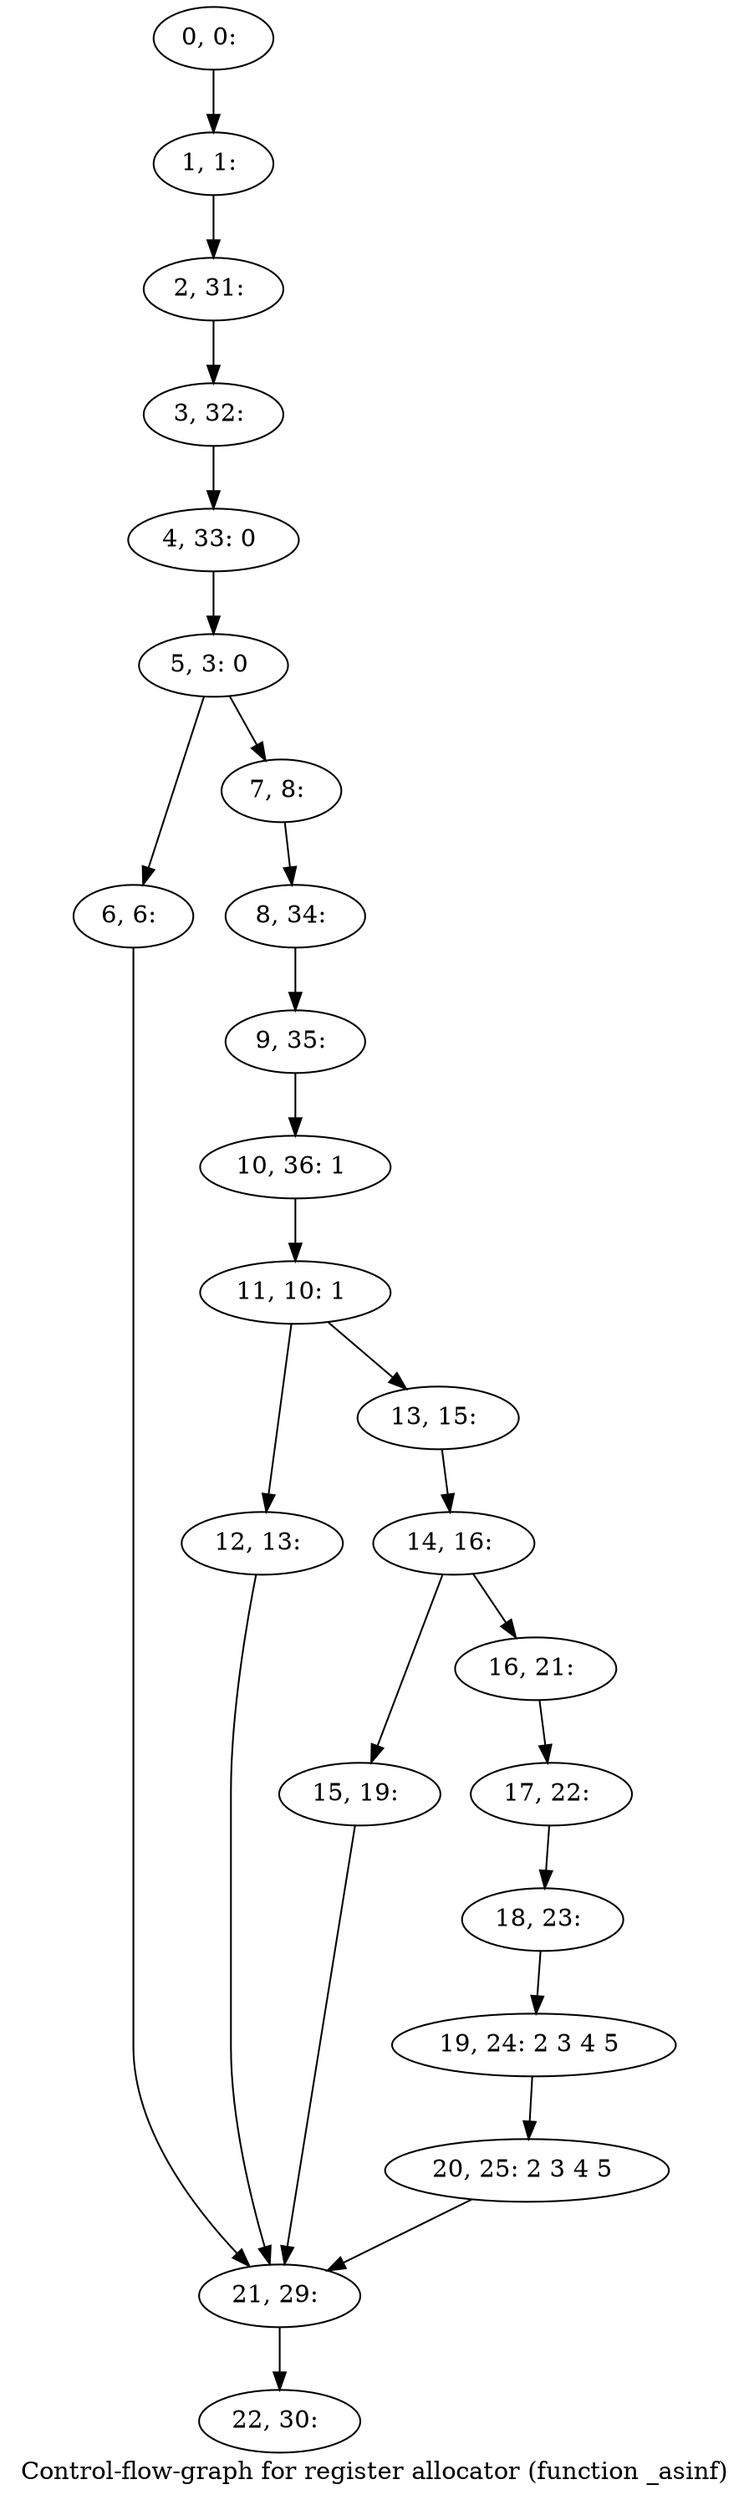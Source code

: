 digraph G {
graph [label="Control-flow-graph for register allocator (function _asinf)"]
0[label="0, 0: "];
1[label="1, 1: "];
2[label="2, 31: "];
3[label="3, 32: "];
4[label="4, 33: 0 "];
5[label="5, 3: 0 "];
6[label="6, 6: "];
7[label="7, 8: "];
8[label="8, 34: "];
9[label="9, 35: "];
10[label="10, 36: 1 "];
11[label="11, 10: 1 "];
12[label="12, 13: "];
13[label="13, 15: "];
14[label="14, 16: "];
15[label="15, 19: "];
16[label="16, 21: "];
17[label="17, 22: "];
18[label="18, 23: "];
19[label="19, 24: 2 3 4 5 "];
20[label="20, 25: 2 3 4 5 "];
21[label="21, 29: "];
22[label="22, 30: "];
0->1 ;
1->2 ;
2->3 ;
3->4 ;
4->5 ;
5->6 ;
5->7 ;
6->21 ;
7->8 ;
8->9 ;
9->10 ;
10->11 ;
11->12 ;
11->13 ;
12->21 ;
13->14 ;
14->15 ;
14->16 ;
15->21 ;
16->17 ;
17->18 ;
18->19 ;
19->20 ;
20->21 ;
21->22 ;
}

